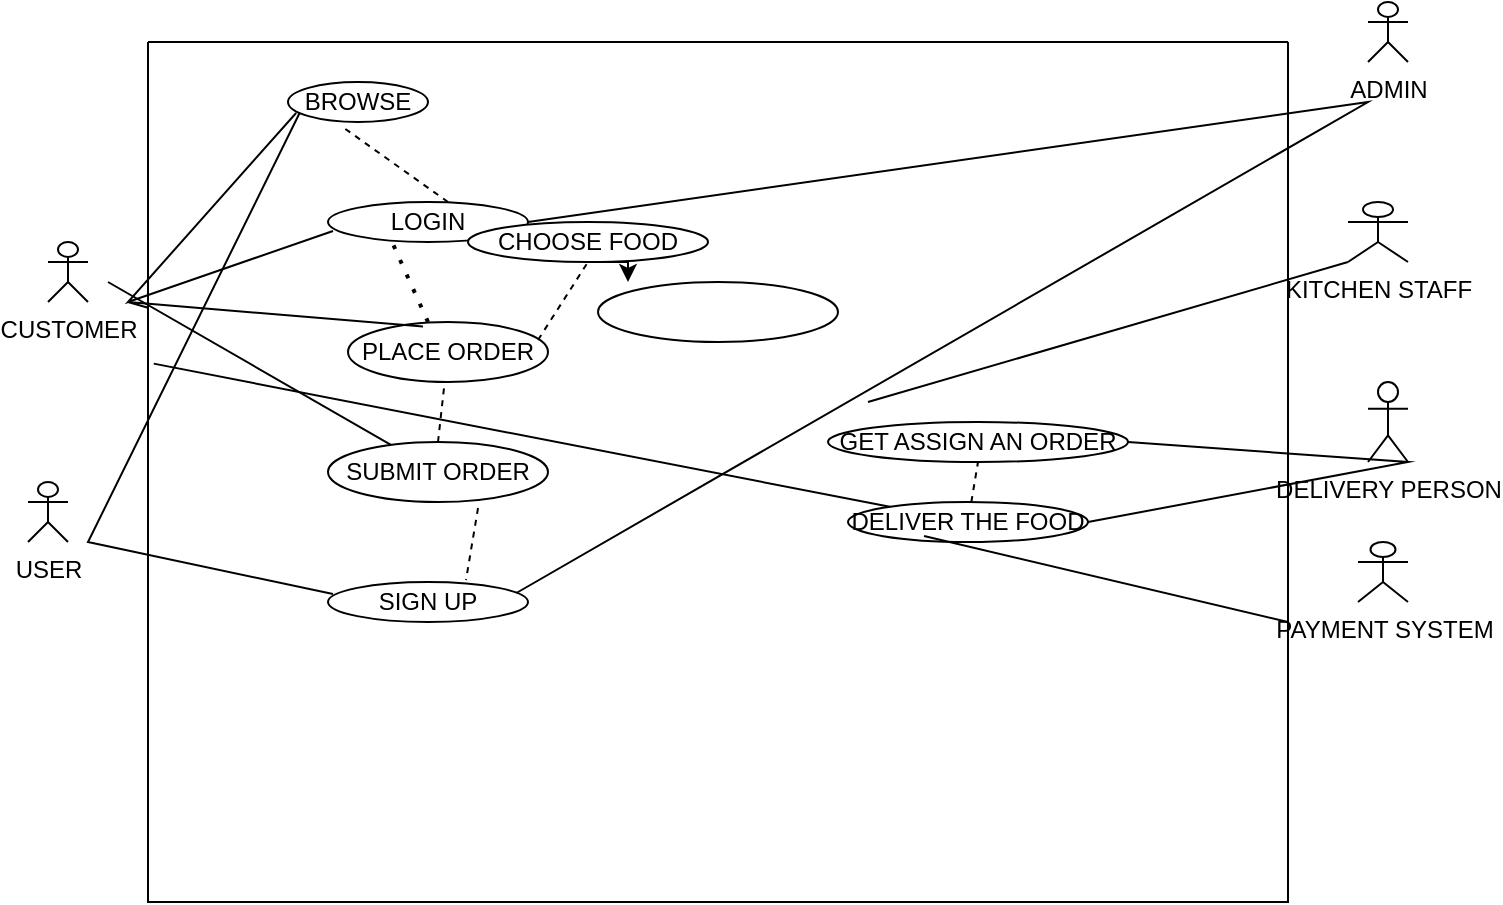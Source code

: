 <mxfile version="26.0.8">
  <diagram name="Page-1" id="zNV9EFHkw3PB3SmRQon0">
    <mxGraphModel dx="1120" dy="1568" grid="1" gridSize="10" guides="1" tooltips="1" connect="1" arrows="1" fold="1" page="1" pageScale="1" pageWidth="850" pageHeight="1100" math="0" shadow="0">
      <root>
        <mxCell id="0" />
        <mxCell id="1" parent="0" />
        <mxCell id="tFLva0FAG4GvPMsZimVx-1" value="" style="swimlane;startSize=0;" parent="1" vertex="1">
          <mxGeometry x="160" y="-430" width="570" height="430" as="geometry" />
        </mxCell>
        <object label="LOGIN" id="tFLva0FAG4GvPMsZimVx-10">
          <mxCell style="ellipse;whiteSpace=wrap;html=1;" parent="tFLva0FAG4GvPMsZimVx-1" vertex="1">
            <mxGeometry x="90" y="80" width="100" height="20" as="geometry" />
          </mxCell>
        </object>
        <mxCell id="tFLva0FAG4GvPMsZimVx-11" value="BROWSE" style="ellipse;whiteSpace=wrap;html=1;" parent="tFLva0FAG4GvPMsZimVx-1" vertex="1">
          <mxGeometry x="70" y="20" width="70" height="20" as="geometry" />
        </mxCell>
        <mxCell id="tFLva0FAG4GvPMsZimVx-12" value="PLACE ORDER" style="ellipse;whiteSpace=wrap;html=1;" parent="tFLva0FAG4GvPMsZimVx-1" vertex="1">
          <mxGeometry x="100" y="140" width="100" height="30" as="geometry" />
        </mxCell>
        <mxCell id="tFLva0FAG4GvPMsZimVx-13" value="SIGN UP" style="ellipse;whiteSpace=wrap;html=1;" parent="tFLva0FAG4GvPMsZimVx-1" vertex="1">
          <mxGeometry x="90" y="270" width="100" height="20" as="geometry" />
        </mxCell>
        <mxCell id="tFLva0FAG4GvPMsZimVx-14" value="SUBMIT ORDER" style="ellipse;whiteSpace=wrap;html=1;" parent="tFLva0FAG4GvPMsZimVx-1" vertex="1">
          <mxGeometry x="90" y="200" width="110" height="30" as="geometry" />
        </mxCell>
        <mxCell id="tFLva0FAG4GvPMsZimVx-23" value="" style="endArrow=none;html=1;rounded=0;entryX=0.058;entryY=0.775;entryDx=0;entryDy=0;entryPerimeter=0;exitX=0.025;exitY=0.725;exitDx=0;exitDy=0;exitPerimeter=0;" parent="tFLva0FAG4GvPMsZimVx-1" source="tFLva0FAG4GvPMsZimVx-10" target="tFLva0FAG4GvPMsZimVx-11" edge="1">
          <mxGeometry width="50" height="50" relative="1" as="geometry">
            <mxPoint x="260" y="230" as="sourcePoint" />
            <mxPoint x="310" y="180" as="targetPoint" />
            <Array as="points">
              <mxPoint x="-10" y="130" />
            </Array>
          </mxGeometry>
        </mxCell>
        <mxCell id="tFLva0FAG4GvPMsZimVx-24" value="" style="endArrow=none;html=1;rounded=0;entryX=0.375;entryY=0.075;entryDx=0;entryDy=0;entryPerimeter=0;" parent="tFLva0FAG4GvPMsZimVx-1" source="tFLva0FAG4GvPMsZimVx-1" target="tFLva0FAG4GvPMsZimVx-12" edge="1">
          <mxGeometry width="50" height="50" relative="1" as="geometry">
            <mxPoint x="260" y="230" as="sourcePoint" />
            <mxPoint x="310" y="180" as="targetPoint" />
            <Array as="points">
              <mxPoint x="-10" y="130" />
            </Array>
          </mxGeometry>
        </mxCell>
        <mxCell id="tFLva0FAG4GvPMsZimVx-26" value="" style="endArrow=none;html=1;rounded=0;entryX=0.083;entryY=0.775;entryDx=0;entryDy=0;entryPerimeter=0;exitX=0.025;exitY=0.3;exitDx=0;exitDy=0;exitPerimeter=0;" parent="tFLva0FAG4GvPMsZimVx-1" source="tFLva0FAG4GvPMsZimVx-13" target="tFLva0FAG4GvPMsZimVx-11" edge="1">
          <mxGeometry width="50" height="50" relative="1" as="geometry">
            <mxPoint x="80" y="240" as="sourcePoint" />
            <mxPoint x="310" y="170" as="targetPoint" />
            <Array as="points">
              <mxPoint x="-30" y="250" />
            </Array>
          </mxGeometry>
        </mxCell>
        <mxCell id="tFLva0FAG4GvPMsZimVx-31" value="" style="endArrow=none;html=1;rounded=0;exitX=0.942;exitY=0.275;exitDx=0;exitDy=0;exitPerimeter=0;entryX=1;entryY=0.5;entryDx=0;entryDy=0;" parent="tFLva0FAG4GvPMsZimVx-1" source="tFLva0FAG4GvPMsZimVx-13" target="tFLva0FAG4GvPMsZimVx-10" edge="1">
          <mxGeometry width="50" height="50" relative="1" as="geometry">
            <mxPoint x="260" y="220" as="sourcePoint" />
            <mxPoint x="300" y="170" as="targetPoint" />
            <Array as="points">
              <mxPoint x="610" y="30" />
            </Array>
          </mxGeometry>
        </mxCell>
        <mxCell id="HhsFKwcPgfAqlrPu1In0-19" style="edgeStyle=orthogonalEdgeStyle;rounded=0;orthogonalLoop=1;jettySize=auto;html=1;exitX=0.5;exitY=1;exitDx=0;exitDy=0;" edge="1" parent="tFLva0FAG4GvPMsZimVx-1" source="tFLva0FAG4GvPMsZimVx-45">
          <mxGeometry relative="1" as="geometry">
            <mxPoint x="240" y="120" as="targetPoint" />
          </mxGeometry>
        </mxCell>
        <mxCell id="tFLva0FAG4GvPMsZimVx-45" value="CHOOSE FOOD" style="ellipse;whiteSpace=wrap;html=1;" parent="tFLva0FAG4GvPMsZimVx-1" vertex="1">
          <mxGeometry x="160" y="90" width="120" height="20" as="geometry" />
        </mxCell>
        <mxCell id="tFLva0FAG4GvPMsZimVx-47" value="GET ASSIGN AN ORDER" style="ellipse;whiteSpace=wrap;html=1;" parent="tFLva0FAG4GvPMsZimVx-1" vertex="1">
          <mxGeometry x="340" y="190" width="150" height="20" as="geometry" />
        </mxCell>
        <mxCell id="tFLva0FAG4GvPMsZimVx-48" value="DELIVER THE FOOD" style="ellipse;whiteSpace=wrap;html=1;" parent="tFLva0FAG4GvPMsZimVx-1" vertex="1">
          <mxGeometry x="350" y="230" width="120" height="20" as="geometry" />
        </mxCell>
        <mxCell id="tFLva0FAG4GvPMsZimVx-49" value="" style="endArrow=none;html=1;rounded=0;entryX=1;entryY=0.5;entryDx=0;entryDy=0;exitX=1;exitY=0.5;exitDx=0;exitDy=0;" parent="tFLva0FAG4GvPMsZimVx-1" source="tFLva0FAG4GvPMsZimVx-47" target="tFLva0FAG4GvPMsZimVx-48" edge="1">
          <mxGeometry width="50" height="50" relative="1" as="geometry">
            <mxPoint x="370" y="190" as="sourcePoint" />
            <mxPoint x="420" y="140" as="targetPoint" />
            <Array as="points">
              <mxPoint x="630" y="210" />
            </Array>
          </mxGeometry>
        </mxCell>
        <mxCell id="tFLva0FAG4GvPMsZimVx-51" value="" style="endArrow=none;html=1;rounded=0;entryX=0.005;entryY=0.374;entryDx=0;entryDy=0;entryPerimeter=0;" parent="tFLva0FAG4GvPMsZimVx-1" source="tFLva0FAG4GvPMsZimVx-48" target="tFLva0FAG4GvPMsZimVx-1" edge="1">
          <mxGeometry width="50" height="50" relative="1" as="geometry">
            <mxPoint x="370" y="190" as="sourcePoint" />
            <mxPoint x="420" y="140" as="targetPoint" />
          </mxGeometry>
        </mxCell>
        <mxCell id="tFLva0FAG4GvPMsZimVx-53" value="" style="endArrow=none;dashed=1;html=1;rounded=0;entryX=0.5;entryY=1;entryDx=0;entryDy=0;" parent="tFLva0FAG4GvPMsZimVx-1" source="tFLva0FAG4GvPMsZimVx-48" target="tFLva0FAG4GvPMsZimVx-47" edge="1">
          <mxGeometry width="50" height="50" relative="1" as="geometry">
            <mxPoint x="370" y="190" as="sourcePoint" />
            <mxPoint x="420" y="140" as="targetPoint" />
          </mxGeometry>
        </mxCell>
        <mxCell id="HhsFKwcPgfAqlrPu1In0-6" value="" style="endArrow=none;dashed=1;html=1;rounded=0;entryX=0.4;entryY=1.15;entryDx=0;entryDy=0;entryPerimeter=0;" edge="1" parent="tFLva0FAG4GvPMsZimVx-1" target="tFLva0FAG4GvPMsZimVx-11">
          <mxGeometry width="50" height="50" relative="1" as="geometry">
            <mxPoint x="150" y="80" as="sourcePoint" />
            <mxPoint x="300" y="160" as="targetPoint" />
          </mxGeometry>
        </mxCell>
        <mxCell id="HhsFKwcPgfAqlrPu1In0-9" value="" style="endArrow=none;dashed=1;html=1;rounded=0;exitX=0.5;exitY=0;exitDx=0;exitDy=0;" edge="1" parent="tFLva0FAG4GvPMsZimVx-1" source="tFLva0FAG4GvPMsZimVx-14" target="tFLva0FAG4GvPMsZimVx-12">
          <mxGeometry width="50" height="50" relative="1" as="geometry">
            <mxPoint x="250" y="210" as="sourcePoint" />
            <mxPoint x="300" y="160" as="targetPoint" />
          </mxGeometry>
        </mxCell>
        <mxCell id="HhsFKwcPgfAqlrPu1In0-12" value="" style="endArrow=none;dashed=1;html=1;rounded=0;exitX=0.682;exitY=1.1;exitDx=0;exitDy=0;exitPerimeter=0;entryX=0.69;entryY=-0.05;entryDx=0;entryDy=0;entryPerimeter=0;" edge="1" parent="tFLva0FAG4GvPMsZimVx-1" source="tFLva0FAG4GvPMsZimVx-14" target="tFLva0FAG4GvPMsZimVx-13">
          <mxGeometry width="50" height="50" relative="1" as="geometry">
            <mxPoint x="250" y="210" as="sourcePoint" />
            <mxPoint x="300" y="160" as="targetPoint" />
          </mxGeometry>
        </mxCell>
        <mxCell id="HhsFKwcPgfAqlrPu1In0-22" value="" style="endArrow=none;dashed=1;html=1;rounded=0;exitX=0.95;exitY=0.3;exitDx=0;exitDy=0;entryX=0.5;entryY=1;entryDx=0;entryDy=0;exitPerimeter=0;" edge="1" parent="tFLva0FAG4GvPMsZimVx-1" source="tFLva0FAG4GvPMsZimVx-12" target="tFLva0FAG4GvPMsZimVx-45">
          <mxGeometry width="50" height="50" relative="1" as="geometry">
            <mxPoint x="260" y="200" as="sourcePoint" />
            <mxPoint x="310" y="150" as="targetPoint" />
          </mxGeometry>
        </mxCell>
        <mxCell id="HhsFKwcPgfAqlrPu1In0-23" value="" style="ellipse;whiteSpace=wrap;html=1;" vertex="1" parent="tFLva0FAG4GvPMsZimVx-1">
          <mxGeometry x="225" y="120" width="120" height="30" as="geometry" />
        </mxCell>
        <mxCell id="tFLva0FAG4GvPMsZimVx-2" value="KITCHEN STAFF" style="shape=umlActor;verticalLabelPosition=bottom;verticalAlign=top;html=1;outlineConnect=0;" parent="1" vertex="1">
          <mxGeometry x="760" y="-350" width="30" height="30" as="geometry" />
        </mxCell>
        <mxCell id="tFLva0FAG4GvPMsZimVx-3" value="ADMIN" style="shape=umlActor;verticalLabelPosition=bottom;verticalAlign=top;html=1;outlineConnect=0;" parent="1" vertex="1">
          <mxGeometry x="770" y="-450" width="20" height="30" as="geometry" />
        </mxCell>
        <mxCell id="tFLva0FAG4GvPMsZimVx-4" value="CUSTOMER" style="shape=umlActor;verticalLabelPosition=bottom;verticalAlign=top;html=1;outlineConnect=0;" parent="1" vertex="1">
          <mxGeometry x="110" y="-330" width="20" height="30" as="geometry" />
        </mxCell>
        <mxCell id="tFLva0FAG4GvPMsZimVx-16" value="USER" style="shape=umlActor;verticalLabelPosition=bottom;verticalAlign=top;html=1;outlineConnect=0;" parent="1" vertex="1">
          <mxGeometry x="100" y="-210" width="20" height="30" as="geometry" />
        </mxCell>
        <mxCell id="tFLva0FAG4GvPMsZimVx-20" value="DELIVERY PERSON" style="shape=umlActor;verticalLabelPosition=bottom;verticalAlign=top;html=1;outlineConnect=0;" parent="1" vertex="1">
          <mxGeometry x="770" y="-260" width="20" height="40" as="geometry" />
        </mxCell>
        <mxCell id="tFLva0FAG4GvPMsZimVx-29" value="" style="endArrow=none;html=1;rounded=0;" parent="1" source="tFLva0FAG4GvPMsZimVx-14" edge="1">
          <mxGeometry width="50" height="50" relative="1" as="geometry">
            <mxPoint x="400" y="-220" as="sourcePoint" />
            <mxPoint x="140" y="-310" as="targetPoint" />
          </mxGeometry>
        </mxCell>
        <mxCell id="tFLva0FAG4GvPMsZimVx-41" value="PAYMENT SYSTEM" style="shape=umlActor;verticalLabelPosition=bottom;verticalAlign=top;html=1;outlineConnect=0;" parent="1" vertex="1">
          <mxGeometry x="765" y="-180" width="25" height="30" as="geometry" />
        </mxCell>
        <mxCell id="tFLva0FAG4GvPMsZimVx-50" value="" style="endArrow=none;html=1;rounded=0;entryX=0;entryY=1;entryDx=0;entryDy=0;entryPerimeter=0;" parent="1" target="tFLva0FAG4GvPMsZimVx-2" edge="1">
          <mxGeometry width="50" height="50" relative="1" as="geometry">
            <mxPoint x="520" y="-250" as="sourcePoint" />
            <mxPoint x="570" y="-300" as="targetPoint" />
          </mxGeometry>
        </mxCell>
        <mxCell id="tFLva0FAG4GvPMsZimVx-59" value="" style="endArrow=none;html=1;rounded=0;exitX=0.317;exitY=0.85;exitDx=0;exitDy=0;exitPerimeter=0;" parent="1" source="tFLva0FAG4GvPMsZimVx-48" edge="1">
          <mxGeometry width="50" height="50" relative="1" as="geometry">
            <mxPoint x="520" y="-150" as="sourcePoint" />
            <mxPoint x="730" y="-140" as="targetPoint" />
          </mxGeometry>
        </mxCell>
        <mxCell id="HhsFKwcPgfAqlrPu1In0-20" value="" style="endArrow=none;dashed=1;html=1;dashPattern=1 3;strokeWidth=2;rounded=0;entryX=0.32;entryY=1;entryDx=0;entryDy=0;entryPerimeter=0;" edge="1" parent="1" target="tFLva0FAG4GvPMsZimVx-10">
          <mxGeometry width="50" height="50" relative="1" as="geometry">
            <mxPoint x="300" y="-290" as="sourcePoint" />
            <mxPoint x="470" y="-280" as="targetPoint" />
            <Array as="points" />
          </mxGeometry>
        </mxCell>
      </root>
    </mxGraphModel>
  </diagram>
</mxfile>
